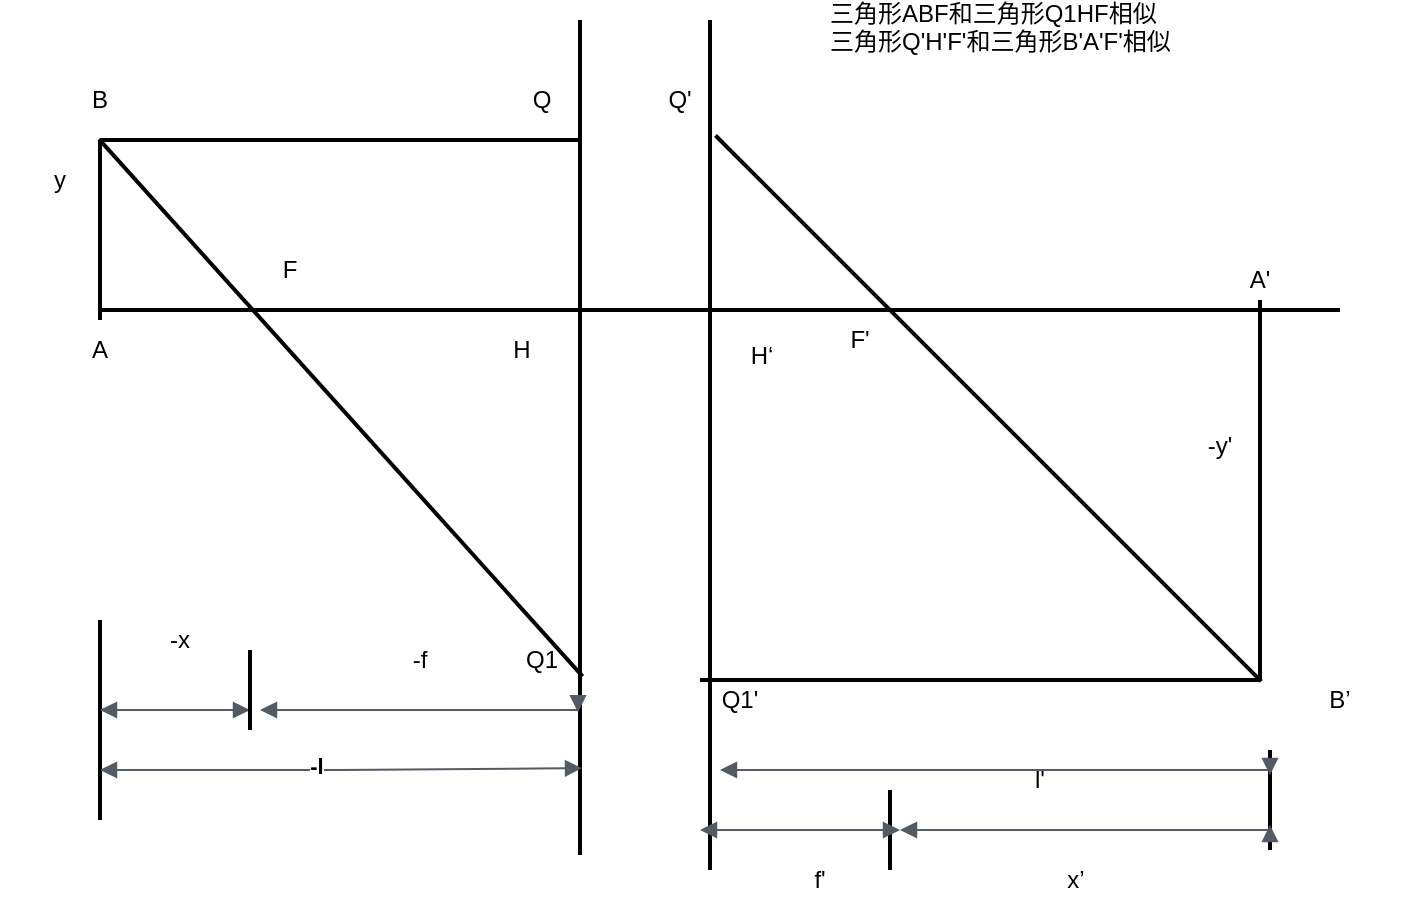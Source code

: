 <mxfile version="15.4.1" type="github">
  <diagram id="kHVLx7NZky0H3KrYEaQv" name="Page-1">
    <mxGraphModel dx="1635" dy="522" grid="1" gridSize="10" guides="1" tooltips="1" connect="1" arrows="1" fold="1" page="1" pageScale="1" pageWidth="827" pageHeight="1169" math="0" shadow="0">
      <root>
        <mxCell id="0" />
        <mxCell id="1" parent="0" />
        <mxCell id="K9bHK5Ixp5VRlIO-6kbk-6" value="" style="line;strokeWidth=2;html=1;rotation=90;" vertex="1" parent="1">
          <mxGeometry x="-98.75" y="368.75" width="417.5" height="10" as="geometry" />
        </mxCell>
        <mxCell id="K9bHK5Ixp5VRlIO-6kbk-8" value="" style="line;strokeWidth=2;html=1;rotation=90;" vertex="1" parent="1">
          <mxGeometry x="-37.5" y="372.5" width="425" height="10" as="geometry" />
        </mxCell>
        <mxCell id="K9bHK5Ixp5VRlIO-6kbk-9" value="" style="line;strokeWidth=2;html=1;" vertex="1" parent="1">
          <mxGeometry x="-130" y="305" width="620" height="10" as="geometry" />
        </mxCell>
        <mxCell id="K9bHK5Ixp5VRlIO-6kbk-10" value="" style="line;strokeWidth=2;html=1;rotation=-90;" vertex="1" parent="1">
          <mxGeometry x="-175" y="265" width="90" height="10" as="geometry" />
        </mxCell>
        <mxCell id="K9bHK5Ixp5VRlIO-6kbk-11" value="" style="line;strokeWidth=2;html=1;rotation=48;" vertex="1" parent="1">
          <mxGeometry x="-190.32" y="353.85" width="361.43" height="10" as="geometry" />
        </mxCell>
        <mxCell id="K9bHK5Ixp5VRlIO-6kbk-16" value="B" style="text;html=1;strokeColor=none;fillColor=none;align=center;verticalAlign=middle;whiteSpace=wrap;rounded=0;" vertex="1" parent="1">
          <mxGeometry x="-160" y="190" width="60" height="30" as="geometry" />
        </mxCell>
        <mxCell id="K9bHK5Ixp5VRlIO-6kbk-17" value="A" style="text;html=1;strokeColor=none;fillColor=none;align=center;verticalAlign=middle;whiteSpace=wrap;rounded=0;" vertex="1" parent="1">
          <mxGeometry x="-160" y="315" width="60" height="30" as="geometry" />
        </mxCell>
        <mxCell id="K9bHK5Ixp5VRlIO-6kbk-18" value="F" style="text;html=1;strokeColor=none;fillColor=none;align=center;verticalAlign=middle;whiteSpace=wrap;rounded=0;" vertex="1" parent="1">
          <mxGeometry x="-65" y="275" width="60" height="30" as="geometry" />
        </mxCell>
        <mxCell id="K9bHK5Ixp5VRlIO-6kbk-19" value="Q1" style="text;html=1;strokeColor=none;fillColor=none;align=center;verticalAlign=middle;whiteSpace=wrap;rounded=0;" vertex="1" parent="1">
          <mxGeometry x="61" y="470" width="60" height="30" as="geometry" />
        </mxCell>
        <mxCell id="K9bHK5Ixp5VRlIO-6kbk-20" value="" style="line;strokeWidth=2;html=1;" vertex="1" parent="1">
          <mxGeometry x="170" y="490" width="280" height="10" as="geometry" />
        </mxCell>
        <mxCell id="K9bHK5Ixp5VRlIO-6kbk-21" value="" style="line;strokeWidth=2;html=1;" vertex="1" parent="1">
          <mxGeometry x="-130" y="220" width="240" height="10" as="geometry" />
        </mxCell>
        <mxCell id="K9bHK5Ixp5VRlIO-6kbk-22" value="" style="line;strokeWidth=2;html=1;rotation=45;" vertex="1" parent="1">
          <mxGeometry x="121.2" y="354.2" width="385.99" height="10" as="geometry" />
        </mxCell>
        <mxCell id="K9bHK5Ixp5VRlIO-6kbk-23" value="F&#39;" style="text;html=1;strokeColor=none;fillColor=none;align=center;verticalAlign=middle;whiteSpace=wrap;rounded=0;" vertex="1" parent="1">
          <mxGeometry x="220" y="310" width="60" height="30" as="geometry" />
        </mxCell>
        <mxCell id="K9bHK5Ixp5VRlIO-6kbk-24" value="" style="line;strokeWidth=2;html=1;rotation=90;" vertex="1" parent="1">
          <mxGeometry x="355" y="395" width="190" height="10" as="geometry" />
        </mxCell>
        <mxCell id="K9bHK5Ixp5VRlIO-6kbk-25" value="B’" style="text;html=1;strokeColor=none;fillColor=none;align=center;verticalAlign=middle;whiteSpace=wrap;rounded=0;" vertex="1" parent="1">
          <mxGeometry x="460" y="490" width="60" height="30" as="geometry" />
        </mxCell>
        <mxCell id="K9bHK5Ixp5VRlIO-6kbk-26" value="A&#39;" style="text;html=1;strokeColor=none;fillColor=none;align=center;verticalAlign=middle;whiteSpace=wrap;rounded=0;" vertex="1" parent="1">
          <mxGeometry x="420" y="280" width="60" height="30" as="geometry" />
        </mxCell>
        <mxCell id="K9bHK5Ixp5VRlIO-6kbk-27" value="Q1&#39;" style="text;html=1;strokeColor=none;fillColor=none;align=center;verticalAlign=middle;whiteSpace=wrap;rounded=0;" vertex="1" parent="1">
          <mxGeometry x="160" y="490" width="60" height="30" as="geometry" />
        </mxCell>
        <mxCell id="K9bHK5Ixp5VRlIO-6kbk-28" value="Q" style="text;html=1;strokeColor=none;fillColor=none;align=center;verticalAlign=middle;whiteSpace=wrap;rounded=0;" vertex="1" parent="1">
          <mxGeometry x="61" y="190" width="60" height="30" as="geometry" />
        </mxCell>
        <mxCell id="K9bHK5Ixp5VRlIO-6kbk-29" value="Q&#39;" style="text;html=1;strokeColor=none;fillColor=none;align=center;verticalAlign=middle;whiteSpace=wrap;rounded=0;" vertex="1" parent="1">
          <mxGeometry x="130" y="190" width="60" height="30" as="geometry" />
        </mxCell>
        <mxCell id="K9bHK5Ixp5VRlIO-6kbk-30" value="&lt;div&gt;三角形ABF和三角形Q1HF相似&lt;/div&gt;&lt;div&gt;三角形Q&#39;H&#39;F&#39;和三角形B&#39;A&#39;F&#39;相似&lt;br&gt;&lt;/div&gt;" style="text;html=1;strokeColor=none;fillColor=none;spacing=5;spacingTop=-20;whiteSpace=wrap;overflow=hidden;rounded=0;" vertex="1" parent="1">
          <mxGeometry x="230" y="165" width="190" height="120" as="geometry" />
        </mxCell>
        <mxCell id="K9bHK5Ixp5VRlIO-6kbk-31" value="H" style="text;html=1;strokeColor=none;fillColor=none;align=center;verticalAlign=middle;whiteSpace=wrap;rounded=0;" vertex="1" parent="1">
          <mxGeometry x="51" y="315" width="60" height="30" as="geometry" />
        </mxCell>
        <mxCell id="K9bHK5Ixp5VRlIO-6kbk-32" value="H‘" style="text;html=1;strokeColor=none;fillColor=none;align=center;verticalAlign=middle;whiteSpace=wrap;rounded=0;" vertex="1" parent="1">
          <mxGeometry x="171" y="318" width="60" height="30" as="geometry" />
        </mxCell>
        <mxCell id="K9bHK5Ixp5VRlIO-6kbk-33" value="" style="line;strokeWidth=2;html=1;rotation=90;" vertex="1" parent="1">
          <mxGeometry x="-180" y="510" width="100" height="10" as="geometry" />
        </mxCell>
        <mxCell id="K9bHK5Ixp5VRlIO-6kbk-43" value="" style="edgeStyle=orthogonalEdgeStyle;html=1;endArrow=block;elbow=vertical;startArrow=block;startFill=1;endFill=1;strokeColor=#545B64;rounded=0;entryX=0.896;entryY=0.4;entryDx=0;entryDy=0;entryPerimeter=0;exitX=0.75;exitY=0.5;exitDx=0;exitDy=0;exitPerimeter=0;" edge="1" parent="1" source="K9bHK5Ixp5VRlIO-6kbk-33" target="K9bHK5Ixp5VRlIO-6kbk-6">
          <mxGeometry width="100" relative="1" as="geometry">
            <mxPoint x="-100" y="540" as="sourcePoint" />
            <mxPoint y="540" as="targetPoint" />
          </mxGeometry>
        </mxCell>
        <mxCell id="K9bHK5Ixp5VRlIO-6kbk-44" value="&lt;b&gt;-l&lt;/b&gt;" style="edgeLabel;html=1;align=center;verticalAlign=middle;resizable=0;points=[];" vertex="1" connectable="0" parent="K9bHK5Ixp5VRlIO-6kbk-43">
          <mxGeometry x="-0.107" y="2" relative="1" as="geometry">
            <mxPoint as="offset" />
          </mxGeometry>
        </mxCell>
        <mxCell id="K9bHK5Ixp5VRlIO-6kbk-45" value="" style="edgeStyle=orthogonalEdgeStyle;html=1;endArrow=block;elbow=vertical;startArrow=block;startFill=1;endFill=1;strokeColor=#545B64;rounded=0;entryX=0.75;entryY=0.5;entryDx=0;entryDy=0;entryPerimeter=0;shadow=0;jumpStyle=arc;" edge="1" parent="1" target="K9bHK5Ixp5VRlIO-6kbk-50">
          <mxGeometry width="100" relative="1" as="geometry">
            <mxPoint x="-130" y="510" as="sourcePoint" />
            <mxPoint x="-50" y="510" as="targetPoint" />
            <Array as="points">
              <mxPoint x="-90" y="510" />
              <mxPoint x="-90" y="510" />
            </Array>
          </mxGeometry>
        </mxCell>
        <mxCell id="K9bHK5Ixp5VRlIO-6kbk-50" value="" style="line;strokeWidth=2;direction=south;html=1;" vertex="1" parent="1">
          <mxGeometry x="-60" y="480" width="10" height="40" as="geometry" />
        </mxCell>
        <mxCell id="K9bHK5Ixp5VRlIO-6kbk-51" value="-x" style="text;html=1;strokeColor=none;fillColor=none;align=center;verticalAlign=middle;whiteSpace=wrap;rounded=0;" vertex="1" parent="1">
          <mxGeometry x="-120" y="460" width="60" height="30" as="geometry" />
        </mxCell>
        <mxCell id="K9bHK5Ixp5VRlIO-6kbk-54" value="" style="edgeStyle=orthogonalEdgeStyle;html=1;endArrow=block;elbow=vertical;startArrow=block;startFill=1;endFill=1;strokeColor=#545B64;rounded=0;entryX=0.829;entryY=0.6;entryDx=0;entryDy=0;entryPerimeter=0;" edge="1" parent="1" target="K9bHK5Ixp5VRlIO-6kbk-6">
          <mxGeometry width="100" relative="1" as="geometry">
            <mxPoint x="-50" y="510" as="sourcePoint" />
            <mxPoint x="50" y="510" as="targetPoint" />
            <Array as="points">
              <mxPoint x="109" y="510" />
            </Array>
          </mxGeometry>
        </mxCell>
        <mxCell id="K9bHK5Ixp5VRlIO-6kbk-55" value="-f" style="text;html=1;strokeColor=none;fillColor=none;align=center;verticalAlign=middle;whiteSpace=wrap;rounded=0;" vertex="1" parent="1">
          <mxGeometry y="470" width="60" height="30" as="geometry" />
        </mxCell>
        <mxCell id="K9bHK5Ixp5VRlIO-6kbk-56" value="" style="line;strokeWidth=2;direction=south;html=1;" vertex="1" parent="1">
          <mxGeometry x="450" y="530" width="10" height="50" as="geometry" />
        </mxCell>
        <mxCell id="K9bHK5Ixp5VRlIO-6kbk-57" value="" style="edgeStyle=orthogonalEdgeStyle;html=1;endArrow=block;elbow=vertical;startArrow=block;startFill=1;endFill=1;strokeColor=#545B64;rounded=0;entryX=0.25;entryY=0.5;entryDx=0;entryDy=0;entryPerimeter=0;" edge="1" parent="1" target="K9bHK5Ixp5VRlIO-6kbk-56">
          <mxGeometry width="100" relative="1" as="geometry">
            <mxPoint x="180" y="540" as="sourcePoint" />
            <mxPoint x="280" y="540" as="targetPoint" />
            <Array as="points">
              <mxPoint x="455" y="540" />
            </Array>
          </mxGeometry>
        </mxCell>
        <mxCell id="K9bHK5Ixp5VRlIO-6kbk-58" value="l&#39;" style="text;html=1;strokeColor=none;fillColor=none;align=center;verticalAlign=middle;whiteSpace=wrap;rounded=0;" vertex="1" parent="1">
          <mxGeometry x="310" y="530" width="60" height="30" as="geometry" />
        </mxCell>
        <mxCell id="K9bHK5Ixp5VRlIO-6kbk-59" value="" style="line;strokeWidth=2;direction=south;html=1;" vertex="1" parent="1">
          <mxGeometry x="260" y="550" width="10" height="40" as="geometry" />
        </mxCell>
        <mxCell id="K9bHK5Ixp5VRlIO-6kbk-60" value="" style="edgeStyle=orthogonalEdgeStyle;html=1;endArrow=block;elbow=vertical;startArrow=block;startFill=1;endFill=1;strokeColor=#545B64;rounded=0;" edge="1" parent="1">
          <mxGeometry width="100" relative="1" as="geometry">
            <mxPoint x="170" y="570" as="sourcePoint" />
            <mxPoint x="270" y="570" as="targetPoint" />
          </mxGeometry>
        </mxCell>
        <mxCell id="K9bHK5Ixp5VRlIO-6kbk-61" value="&lt;div&gt;f&#39;&lt;/div&gt;" style="text;html=1;strokeColor=none;fillColor=none;align=center;verticalAlign=middle;whiteSpace=wrap;rounded=0;" vertex="1" parent="1">
          <mxGeometry x="200" y="580" width="60" height="30" as="geometry" />
        </mxCell>
        <mxCell id="K9bHK5Ixp5VRlIO-6kbk-62" value="" style="edgeStyle=orthogonalEdgeStyle;html=1;endArrow=block;elbow=vertical;startArrow=block;startFill=1;endFill=1;strokeColor=#545B64;rounded=0;entryX=0.75;entryY=0.5;entryDx=0;entryDy=0;entryPerimeter=0;" edge="1" parent="1" target="K9bHK5Ixp5VRlIO-6kbk-56">
          <mxGeometry width="100" relative="1" as="geometry">
            <mxPoint x="270" y="570" as="sourcePoint" />
            <mxPoint x="370" y="570" as="targetPoint" />
            <Array as="points">
              <mxPoint x="455" y="570" />
            </Array>
          </mxGeometry>
        </mxCell>
        <mxCell id="K9bHK5Ixp5VRlIO-6kbk-63" value="&lt;div&gt;x’&lt;/div&gt;" style="text;html=1;strokeColor=none;fillColor=none;align=center;verticalAlign=middle;whiteSpace=wrap;rounded=0;" vertex="1" parent="1">
          <mxGeometry x="328" y="580" width="60" height="30" as="geometry" />
        </mxCell>
        <mxCell id="K9bHK5Ixp5VRlIO-6kbk-64" value="y" style="text;html=1;strokeColor=none;fillColor=none;align=center;verticalAlign=middle;whiteSpace=wrap;rounded=0;" vertex="1" parent="1">
          <mxGeometry x="-180" y="230" width="60" height="30" as="geometry" />
        </mxCell>
        <mxCell id="K9bHK5Ixp5VRlIO-6kbk-65" value="-y&#39;" style="text;html=1;strokeColor=none;fillColor=none;align=center;verticalAlign=middle;whiteSpace=wrap;rounded=0;" vertex="1" parent="1">
          <mxGeometry x="400" y="363" width="60" height="30" as="geometry" />
        </mxCell>
      </root>
    </mxGraphModel>
  </diagram>
</mxfile>
